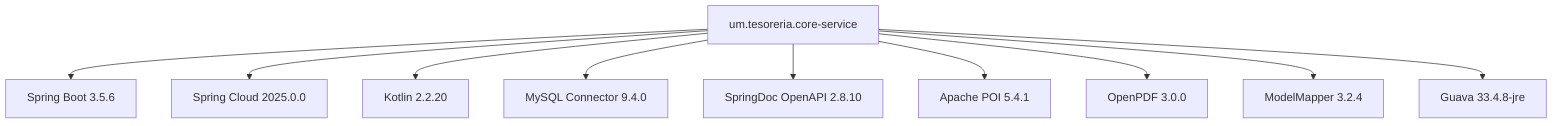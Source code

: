 flowchart TD
    A[um.tesoreria.core-service] --> B[Spring Boot 3.5.6]
    A --> C[Spring Cloud 2025.0.0]
    A --> D[Kotlin 2.2.20]
    A --> E[MySQL Connector 9.4.0]
    A --> F[SpringDoc OpenAPI 2.8.10]
    A --> G[Apache POI 5.4.1]
    A --> H[OpenPDF 3.0.0]
    A --> I[ModelMapper 3.2.4]
    A --> J[Guava 33.4.8-jre]